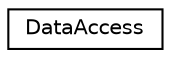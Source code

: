 digraph "Graphical Class Hierarchy"
{
 // LATEX_PDF_SIZE
  edge [fontname="Helvetica",fontsize="10",labelfontname="Helvetica",labelfontsize="10"];
  node [fontname="Helvetica",fontsize="10",shape=record];
  rankdir="LR";
  Node0 [label="DataAccess",height=0.2,width=0.4,color="black", fillcolor="white", style="filled",URL="$classDataAccess.html",tooltip="Class representing a data access object. This class is used to read and write data from and to files."];
}
